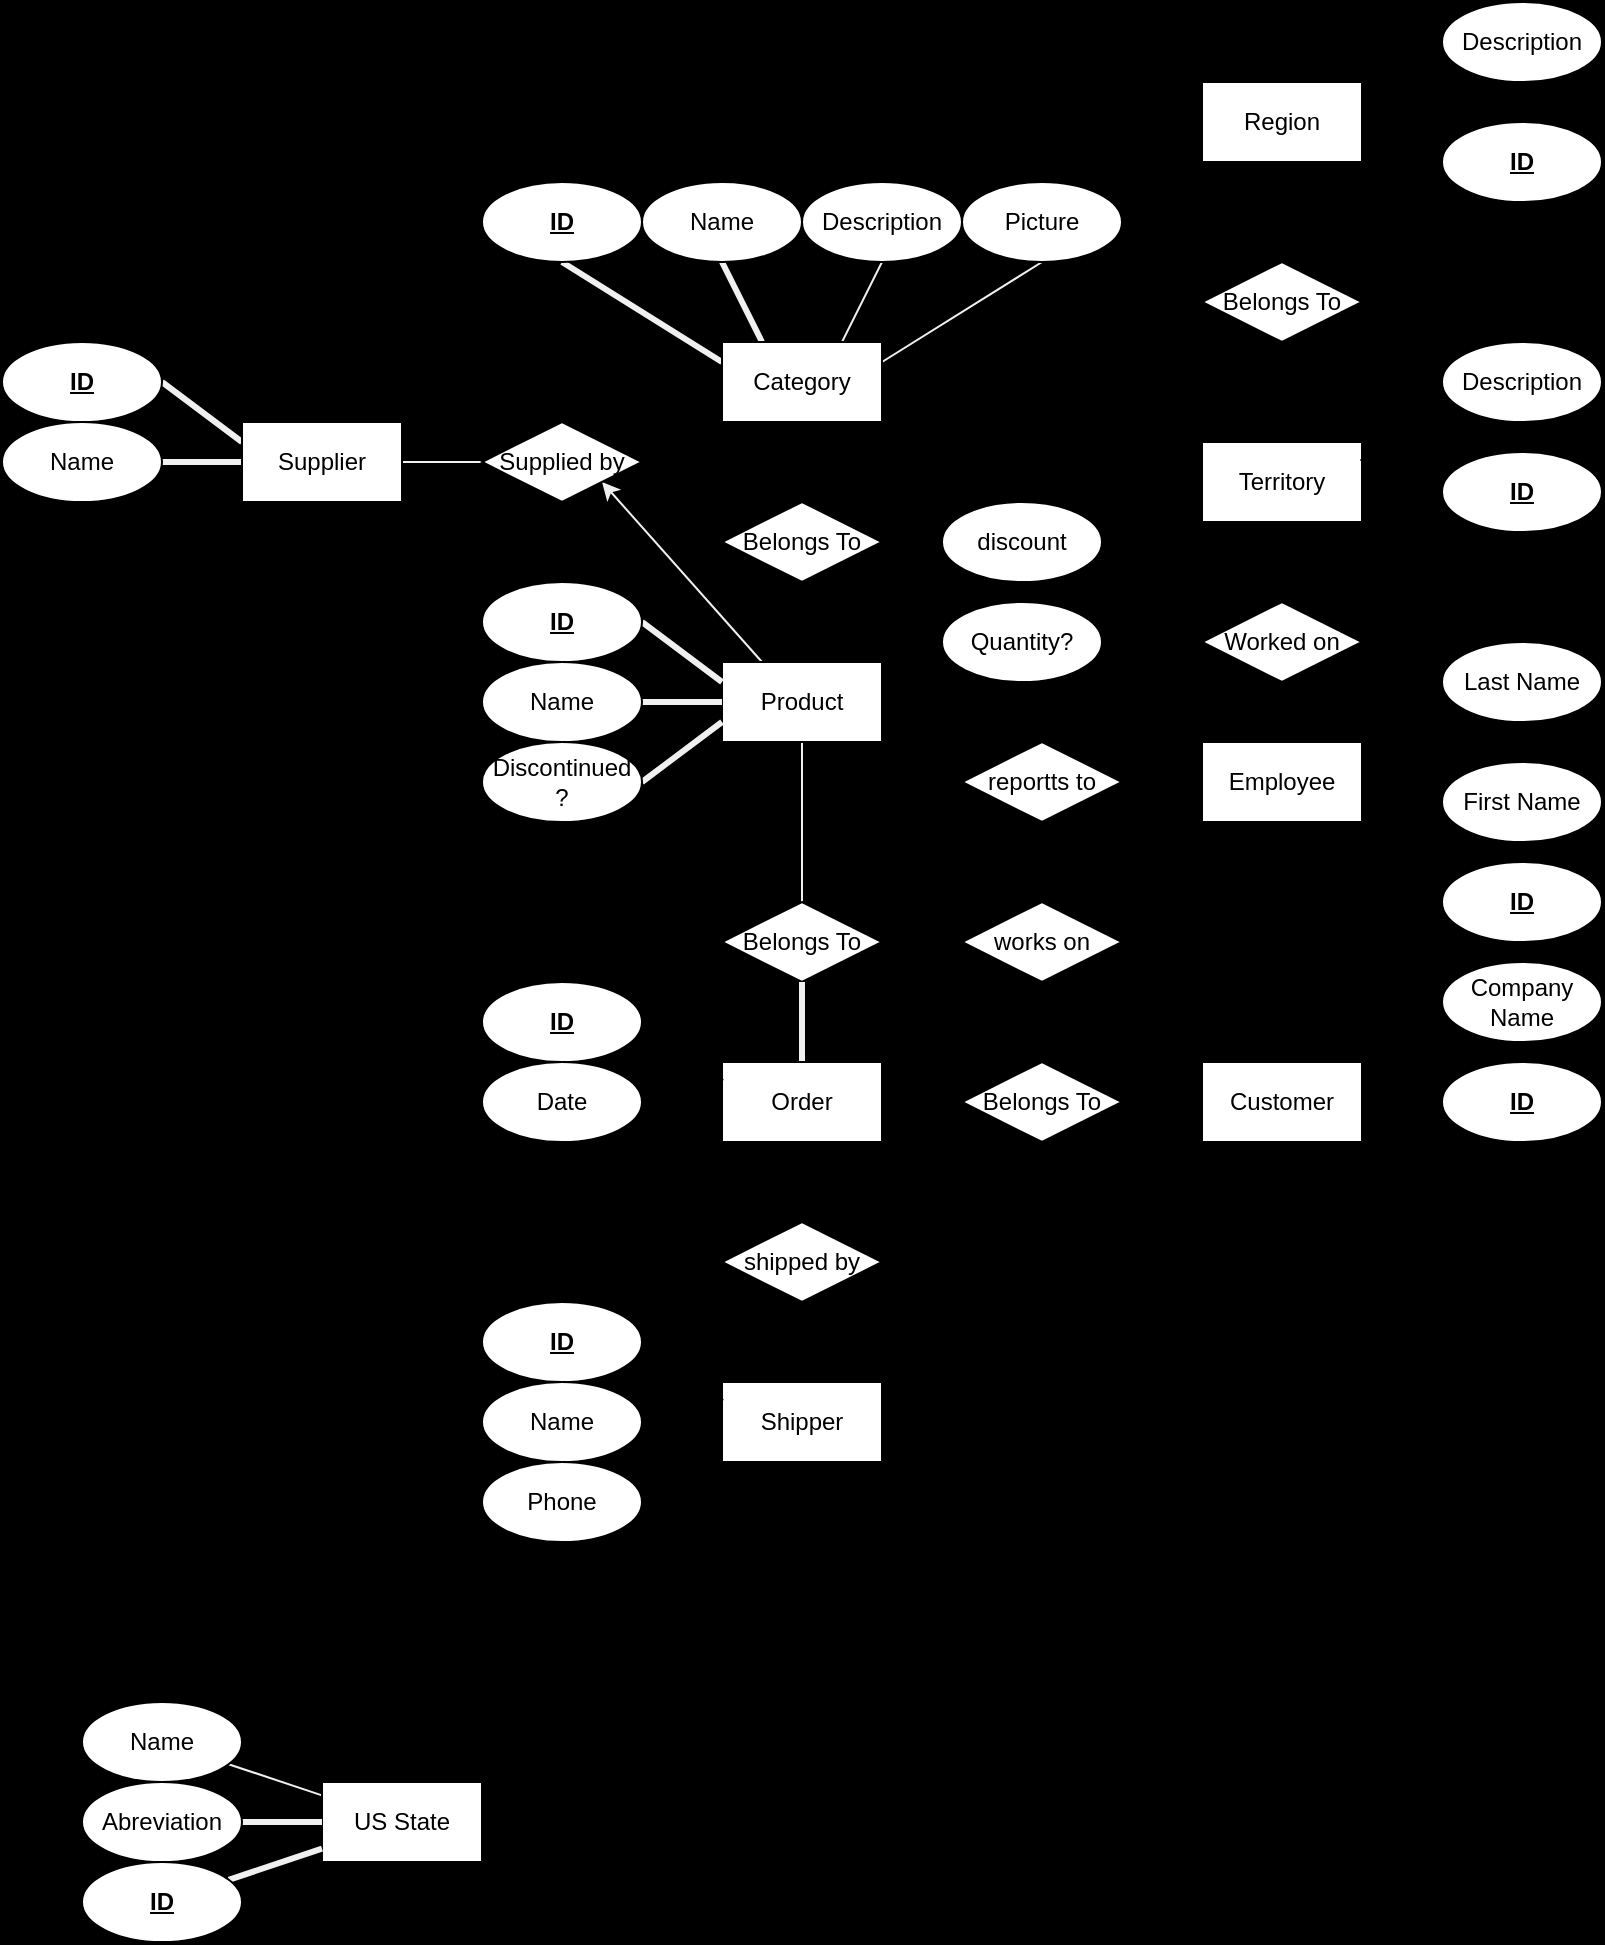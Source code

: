 <mxfile>
    <diagram id="SIc_my327JXkKtdNBkHx" name="Page-1">
        <mxGraphModel dx="1734" dy="1802" grid="1" gridSize="10" guides="1" tooltips="1" connect="1" arrows="1" fold="1" page="1" pageScale="1" pageWidth="850" pageHeight="1100" background="#000000" math="0" shadow="0">
            <root>
                <mxCell id="0"/>
                <mxCell id="1" parent="0"/>
                <mxCell id="139" style="edgeStyle=none;rounded=0;orthogonalLoop=1;jettySize=auto;html=1;exitX=0.25;exitY=0;exitDx=0;exitDy=0;entryX=1;entryY=1;entryDx=0;entryDy=0;startArrow=none;startFill=0;endArrow=classic;endFill=1;strokeColor=#f0f0f0;strokeWidth=1;" parent="1" source="72" target="136" edge="1">
                    <mxGeometry relative="1" as="geometry"/>
                </mxCell>
                <mxCell id="150" value="" style="edgeStyle=none;rounded=0;orthogonalLoop=1;jettySize=auto;html=1;startArrow=none;startFill=0;endArrow=none;endFill=0;strokeColor=#f0f0f0;strokeWidth=1;" parent="1" source="72" target="127" edge="1">
                    <mxGeometry relative="1" as="geometry"/>
                </mxCell>
                <mxCell id="72" value="Product" style="rounded=0;whiteSpace=wrap;html=1;" parent="1" vertex="1">
                    <mxGeometry x="-480" y="-760" width="80" height="40" as="geometry"/>
                </mxCell>
                <mxCell id="84" style="edgeStyle=none;rounded=0;orthogonalLoop=1;jettySize=auto;html=1;exitX=1;exitY=0.5;exitDx=0;exitDy=0;entryX=0;entryY=0.25;entryDx=0;entryDy=0;startArrow=none;startFill=0;endArrow=none;endFill=0;strokeColor=#f0f0f0;strokeWidth=3;" parent="1" source="79" target="72" edge="1">
                    <mxGeometry relative="1" as="geometry"/>
                </mxCell>
                <mxCell id="79" value="&lt;u&gt;&lt;b&gt;ID&lt;/b&gt;&lt;/u&gt;" style="ellipse;whiteSpace=wrap;html=1;" parent="1" vertex="1">
                    <mxGeometry x="-600" y="-800" width="80" height="40" as="geometry"/>
                </mxCell>
                <mxCell id="83" style="edgeStyle=none;rounded=0;orthogonalLoop=1;jettySize=auto;html=1;exitX=1;exitY=0.5;exitDx=0;exitDy=0;entryX=0;entryY=0.75;entryDx=0;entryDy=0;startArrow=none;startFill=0;endArrow=none;endFill=0;strokeColor=#f0f0f0;strokeWidth=3;" parent="1" source="80" target="72" edge="1">
                    <mxGeometry relative="1" as="geometry"/>
                </mxCell>
                <mxCell id="80" value="Discontinued&lt;br&gt;?" style="ellipse;whiteSpace=wrap;html=1;" parent="1" vertex="1">
                    <mxGeometry x="-600" y="-720" width="80" height="40" as="geometry"/>
                </mxCell>
                <mxCell id="82" style="edgeStyle=none;rounded=0;orthogonalLoop=1;jettySize=auto;html=1;exitX=1;exitY=0.5;exitDx=0;exitDy=0;entryX=0;entryY=0.5;entryDx=0;entryDy=0;startArrow=none;startFill=0;endArrow=none;endFill=0;strokeColor=#f0f0f0;strokeWidth=3;" parent="1" source="81" target="72" edge="1">
                    <mxGeometry relative="1" as="geometry"/>
                </mxCell>
                <mxCell id="81" value="Name" style="ellipse;whiteSpace=wrap;html=1;" parent="1" vertex="1">
                    <mxGeometry x="-600" y="-760" width="80" height="40" as="geometry"/>
                </mxCell>
                <mxCell id="115" value="" style="edgeStyle=orthogonalEdgeStyle;rounded=0;orthogonalLoop=1;jettySize=auto;html=1;endArrow=none;endFill=0;startArrow=classic;startFill=1;" parent="1" source="93" target="72" edge="1">
                    <mxGeometry relative="1" as="geometry"/>
                </mxCell>
                <mxCell id="116" value="" style="edgeStyle=orthogonalEdgeStyle;rounded=0;orthogonalLoop=1;jettySize=auto;html=1;endArrow=none;endFill=0;" parent="1" source="93" target="95" edge="1">
                    <mxGeometry relative="1" as="geometry"/>
                </mxCell>
                <mxCell id="93" value="Belongs To" style="rhombus;whiteSpace=wrap;html=1;" parent="1" vertex="1">
                    <mxGeometry x="-480" y="-840" width="80" height="40" as="geometry"/>
                </mxCell>
                <mxCell id="100" style="edgeStyle=none;rounded=0;orthogonalLoop=1;jettySize=auto;html=1;exitX=0.25;exitY=0;exitDx=0;exitDy=0;entryX=0.5;entryY=1;entryDx=0;entryDy=0;startArrow=none;startFill=0;endArrow=none;endFill=0;strokeColor=#f0f0f0;strokeWidth=3;" parent="1" source="95" target="98" edge="1">
                    <mxGeometry relative="1" as="geometry"/>
                </mxCell>
                <mxCell id="101" style="edgeStyle=none;rounded=0;orthogonalLoop=1;jettySize=auto;html=1;exitX=0.75;exitY=0;exitDx=0;exitDy=0;entryX=0.5;entryY=1;entryDx=0;entryDy=0;startArrow=none;startFill=0;endArrow=none;endFill=0;strokeColor=#f0f0f0;strokeWidth=1;" parent="1" source="95" target="97" edge="1">
                    <mxGeometry relative="1" as="geometry"/>
                </mxCell>
                <mxCell id="102" style="edgeStyle=none;rounded=0;orthogonalLoop=1;jettySize=auto;html=1;exitX=1;exitY=0.25;exitDx=0;exitDy=0;entryX=0.5;entryY=1;entryDx=0;entryDy=0;startArrow=none;startFill=0;endArrow=none;endFill=0;strokeColor=#f0f0f0;strokeWidth=1;" parent="1" source="95" target="99" edge="1">
                    <mxGeometry relative="1" as="geometry"/>
                </mxCell>
                <mxCell id="103" style="edgeStyle=none;rounded=0;orthogonalLoop=1;jettySize=auto;html=1;exitX=0;exitY=0.25;exitDx=0;exitDy=0;entryX=0.5;entryY=1;entryDx=0;entryDy=0;startArrow=none;startFill=0;endArrow=none;endFill=0;strokeColor=#f0f0f0;strokeWidth=3;" parent="1" source="95" target="96" edge="1">
                    <mxGeometry relative="1" as="geometry"/>
                </mxCell>
                <mxCell id="95" value="Category" style="rounded=0;whiteSpace=wrap;html=1;" parent="1" vertex="1">
                    <mxGeometry x="-480" y="-920" width="80" height="40" as="geometry"/>
                </mxCell>
                <mxCell id="96" value="&lt;u&gt;&lt;b&gt;ID&lt;/b&gt;&lt;/u&gt;" style="ellipse;whiteSpace=wrap;html=1;" parent="1" vertex="1">
                    <mxGeometry x="-600" y="-1000" width="80" height="40" as="geometry"/>
                </mxCell>
                <mxCell id="97" value="Description" style="ellipse;whiteSpace=wrap;html=1;" parent="1" vertex="1">
                    <mxGeometry x="-440" y="-1000" width="80" height="40" as="geometry"/>
                </mxCell>
                <mxCell id="98" value="Name" style="ellipse;whiteSpace=wrap;html=1;" parent="1" vertex="1">
                    <mxGeometry x="-520" y="-1000" width="80" height="40" as="geometry"/>
                </mxCell>
                <mxCell id="99" value="Picture" style="ellipse;whiteSpace=wrap;html=1;" parent="1" vertex="1">
                    <mxGeometry x="-360" y="-1000" width="80" height="40" as="geometry"/>
                </mxCell>
                <mxCell id="124" value="" style="edgeStyle=none;rounded=0;orthogonalLoop=1;jettySize=auto;html=1;strokeWidth=3;endArrow=none;endFill=0;entryX=0;entryY=0.5;entryDx=0;entryDy=0;exitX=1;exitY=0.25;exitDx=0;exitDy=0;" parent="1" source="117" target="119" edge="1">
                    <mxGeometry relative="1" as="geometry"/>
                </mxCell>
                <mxCell id="126" style="edgeStyle=none;rounded=0;orthogonalLoop=1;jettySize=auto;html=1;exitX=1;exitY=0.5;exitDx=0;exitDy=0;entryX=0;entryY=0.5;entryDx=0;entryDy=0;endArrow=none;endFill=0;strokeWidth=3;" parent="1" source="117" target="118" edge="1">
                    <mxGeometry relative="1" as="geometry"/>
                </mxCell>
                <mxCell id="117" value="Customer" style="rounded=0;whiteSpace=wrap;html=1;" parent="1" vertex="1">
                    <mxGeometry x="-240" y="-560" width="80" height="40" as="geometry"/>
                </mxCell>
                <mxCell id="118" value="&lt;u&gt;&lt;b&gt;ID&lt;/b&gt;&lt;/u&gt;" style="ellipse;whiteSpace=wrap;html=1;" parent="1" vertex="1">
                    <mxGeometry x="-120" y="-560" width="80" height="40" as="geometry"/>
                </mxCell>
                <mxCell id="119" value="Company Name" style="ellipse;whiteSpace=wrap;html=1;" parent="1" vertex="1">
                    <mxGeometry x="-120" y="-610" width="80" height="40" as="geometry"/>
                </mxCell>
                <mxCell id="127" value="Belongs To" style="rhombus;whiteSpace=wrap;html=1;" parent="1" vertex="1">
                    <mxGeometry x="-480" y="-640" width="80" height="40" as="geometry"/>
                </mxCell>
                <mxCell id="132" value="" style="edgeStyle=orthogonalEdgeStyle;rounded=0;orthogonalLoop=1;jettySize=auto;html=1;startArrow=none;startFill=0;endArrow=none;endFill=0;strokeColor=#f0f0f0;strokeWidth=3;" parent="1" source="128" target="131" edge="1">
                    <mxGeometry relative="1" as="geometry"/>
                </mxCell>
                <mxCell id="135" style="rounded=0;orthogonalLoop=1;jettySize=auto;html=1;exitX=0;exitY=0.25;exitDx=0;exitDy=0;entryX=1;entryY=0.5;entryDx=0;entryDy=0;startArrow=none;startFill=0;endArrow=none;endFill=0;strokeColor=#f0f0f0;strokeWidth=3;" parent="1" source="128" target="130" edge="1">
                    <mxGeometry relative="1" as="geometry"/>
                </mxCell>
                <mxCell id="138" value="" style="edgeStyle=none;rounded=0;orthogonalLoop=1;jettySize=auto;html=1;startArrow=none;startFill=0;endArrow=none;endFill=0;strokeColor=#f0f0f0;strokeWidth=1;" parent="1" source="128" target="136" edge="1">
                    <mxGeometry relative="1" as="geometry"/>
                </mxCell>
                <mxCell id="128" value="Supplier" style="rounded=0;whiteSpace=wrap;html=1;" parent="1" vertex="1">
                    <mxGeometry x="-720" y="-880" width="80" height="40" as="geometry"/>
                </mxCell>
                <mxCell id="130" value="&lt;u&gt;&lt;b&gt;ID&lt;/b&gt;&lt;/u&gt;" style="ellipse;whiteSpace=wrap;html=1;" parent="1" vertex="1">
                    <mxGeometry x="-840" y="-920" width="80" height="40" as="geometry"/>
                </mxCell>
                <mxCell id="131" value="Name" style="ellipse;whiteSpace=wrap;html=1;" parent="1" vertex="1">
                    <mxGeometry x="-840" y="-880" width="80" height="40" as="geometry"/>
                </mxCell>
                <mxCell id="136" value="Supplied by" style="rhombus;whiteSpace=wrap;html=1;" parent="1" vertex="1">
                    <mxGeometry x="-600" y="-880" width="80" height="40" as="geometry"/>
                </mxCell>
                <mxCell id="151" value="" style="edgeStyle=none;rounded=0;orthogonalLoop=1;jettySize=auto;html=1;startArrow=none;startFill=0;endArrow=none;endFill=0;strokeColor=#f0f0f0;strokeWidth=3;" parent="1" source="140" target="127" edge="1">
                    <mxGeometry relative="1" as="geometry"/>
                </mxCell>
                <mxCell id="152" value="" style="edgeStyle=orthogonalEdgeStyle;rounded=0;orthogonalLoop=1;jettySize=auto;html=1;strokeWidth=1;" edge="1" parent="1" source="140" target="141">
                    <mxGeometry relative="1" as="geometry"/>
                </mxCell>
                <mxCell id="159" value="" style="edgeStyle=orthogonalEdgeStyle;rounded=0;orthogonalLoop=1;jettySize=auto;html=1;endArrow=classic;endFill=1;strokeWidth=1;" edge="1" parent="1" source="140" target="158">
                    <mxGeometry relative="1" as="geometry"/>
                </mxCell>
                <mxCell id="140" value="Order" style="rounded=0;whiteSpace=wrap;html=1;" parent="1" vertex="1">
                    <mxGeometry x="-480" y="-560" width="80" height="40" as="geometry"/>
                </mxCell>
                <mxCell id="153" value="" style="edgeStyle=orthogonalEdgeStyle;rounded=0;orthogonalLoop=1;jettySize=auto;html=1;strokeWidth=1;endArrow=none;endFill=0;" edge="1" parent="1" source="141" target="117">
                    <mxGeometry relative="1" as="geometry"/>
                </mxCell>
                <mxCell id="141" value="Belongs To" style="rhombus;whiteSpace=wrap;html=1;" parent="1" vertex="1">
                    <mxGeometry x="-360" y="-560" width="80" height="40" as="geometry"/>
                </mxCell>
                <mxCell id="146" value="" style="edgeStyle=none;rounded=0;orthogonalLoop=1;jettySize=auto;html=1;startArrow=none;startFill=0;endArrow=none;endFill=0;strokeColor=#f0f0f0;strokeWidth=1;" parent="1" source="142" target="145" edge="1">
                    <mxGeometry relative="1" as="geometry"/>
                </mxCell>
                <mxCell id="142" value="US State" style="rounded=0;whiteSpace=wrap;html=1;" parent="1" vertex="1">
                    <mxGeometry x="-680" y="-200" width="80" height="40" as="geometry"/>
                </mxCell>
                <mxCell id="148" value="" style="edgeStyle=none;rounded=0;orthogonalLoop=1;jettySize=auto;html=1;startArrow=none;startFill=0;endArrow=none;endFill=0;strokeColor=#f0f0f0;strokeWidth=3;" parent="1" source="143" target="142" edge="1">
                    <mxGeometry relative="1" as="geometry"/>
                </mxCell>
                <mxCell id="143" value="Abreviation" style="ellipse;whiteSpace=wrap;html=1;" parent="1" vertex="1">
                    <mxGeometry x="-800" y="-200" width="80" height="40" as="geometry"/>
                </mxCell>
                <mxCell id="149" value="" style="edgeStyle=none;rounded=0;orthogonalLoop=1;jettySize=auto;html=1;startArrow=none;startFill=0;endArrow=none;endFill=0;strokeColor=#f0f0f0;strokeWidth=3;" parent="1" source="144" target="142" edge="1">
                    <mxGeometry relative="1" as="geometry"/>
                </mxCell>
                <mxCell id="144" value="&lt;u&gt;&lt;b&gt;ID&lt;/b&gt;&lt;/u&gt;" style="ellipse;whiteSpace=wrap;html=1;" parent="1" vertex="1">
                    <mxGeometry x="-800" y="-160" width="80" height="40" as="geometry"/>
                </mxCell>
                <mxCell id="145" value="Name" style="ellipse;whiteSpace=wrap;html=1;" parent="1" vertex="1">
                    <mxGeometry x="-800" y="-240" width="80" height="40" as="geometry"/>
                </mxCell>
                <mxCell id="160" value="" style="edgeStyle=orthogonalEdgeStyle;rounded=0;orthogonalLoop=1;jettySize=auto;html=1;endArrow=none;endFill=0;strokeWidth=1;" edge="1" parent="1" source="154" target="158">
                    <mxGeometry relative="1" as="geometry"/>
                </mxCell>
                <mxCell id="154" value="Shipper" style="rounded=0;whiteSpace=wrap;html=1;" vertex="1" parent="1">
                    <mxGeometry x="-480" y="-400" width="80" height="40" as="geometry"/>
                </mxCell>
                <mxCell id="171" style="edgeStyle=none;rounded=0;orthogonalLoop=1;jettySize=auto;html=1;exitX=1;exitY=0.5;exitDx=0;exitDy=0;entryX=0;entryY=0.25;entryDx=0;entryDy=0;endArrow=none;endFill=0;strokeWidth=3;" edge="1" parent="1" source="155" target="140">
                    <mxGeometry relative="1" as="geometry"/>
                </mxCell>
                <mxCell id="155" value="&lt;u&gt;&lt;b&gt;ID&lt;/b&gt;&lt;/u&gt;" style="ellipse;whiteSpace=wrap;html=1;" vertex="1" parent="1">
                    <mxGeometry x="-600" y="-600" width="80" height="40" as="geometry"/>
                </mxCell>
                <mxCell id="157" value="" style="edgeStyle=orthogonalEdgeStyle;rounded=0;orthogonalLoop=1;jettySize=auto;html=1;endArrow=none;endFill=0;strokeWidth=1;" edge="1" parent="1" source="156" target="140">
                    <mxGeometry relative="1" as="geometry"/>
                </mxCell>
                <mxCell id="156" value="Date" style="ellipse;whiteSpace=wrap;html=1;" vertex="1" parent="1">
                    <mxGeometry x="-600" y="-560" width="80" height="40" as="geometry"/>
                </mxCell>
                <mxCell id="158" value="shipped by" style="rhombus;whiteSpace=wrap;html=1;" vertex="1" parent="1">
                    <mxGeometry x="-480" y="-480" width="80" height="40" as="geometry"/>
                </mxCell>
                <mxCell id="170" style="edgeStyle=none;rounded=0;orthogonalLoop=1;jettySize=auto;html=1;exitX=1;exitY=0.5;exitDx=0;exitDy=0;entryX=0;entryY=0.25;entryDx=0;entryDy=0;endArrow=none;endFill=0;strokeWidth=3;" edge="1" parent="1" source="163" target="154">
                    <mxGeometry relative="1" as="geometry"/>
                </mxCell>
                <mxCell id="163" value="&lt;u&gt;&lt;b&gt;ID&lt;/b&gt;&lt;/u&gt;" style="ellipse;whiteSpace=wrap;html=1;" vertex="1" parent="1">
                    <mxGeometry x="-600" y="-440" width="80" height="40" as="geometry"/>
                </mxCell>
                <mxCell id="165" value="" style="edgeStyle=none;rounded=0;orthogonalLoop=1;jettySize=auto;html=1;endArrow=none;endFill=0;strokeWidth=3;" edge="1" parent="1" source="164" target="154">
                    <mxGeometry relative="1" as="geometry"/>
                </mxCell>
                <mxCell id="164" value="Name" style="ellipse;whiteSpace=wrap;html=1;" vertex="1" parent="1">
                    <mxGeometry x="-600" y="-400" width="80" height="40" as="geometry"/>
                </mxCell>
                <mxCell id="169" style="edgeStyle=none;rounded=0;orthogonalLoop=1;jettySize=auto;html=1;exitX=1;exitY=0.5;exitDx=0;exitDy=0;entryX=0;entryY=0.75;entryDx=0;entryDy=0;endArrow=none;endFill=0;strokeWidth=1;" edge="1" parent="1" source="167" target="154">
                    <mxGeometry relative="1" as="geometry"/>
                </mxCell>
                <mxCell id="167" value="Phone" style="ellipse;whiteSpace=wrap;html=1;" vertex="1" parent="1">
                    <mxGeometry x="-600" y="-360" width="80" height="40" as="geometry"/>
                </mxCell>
                <mxCell id="174" value="" style="edgeStyle=none;rounded=0;orthogonalLoop=1;jettySize=auto;html=1;endArrow=none;endFill=0;strokeWidth=1;" edge="1" parent="1" source="172" target="173">
                    <mxGeometry relative="1" as="geometry"/>
                </mxCell>
                <mxCell id="221" value="" style="edgeStyle=none;rounded=0;orthogonalLoop=1;jettySize=auto;html=1;startArrow=none;startFill=0;endArrow=none;endFill=0;strokeWidth=1;" edge="1" parent="1" source="172" target="211">
                    <mxGeometry relative="1" as="geometry"/>
                </mxCell>
                <mxCell id="223" value="" style="edgeStyle=none;rounded=0;orthogonalLoop=1;jettySize=auto;html=1;startArrow=classic;startFill=1;endArrow=classic;endFill=1;strokeWidth=1;" edge="1" parent="1" source="172" target="222">
                    <mxGeometry relative="1" as="geometry"/>
                </mxCell>
                <mxCell id="172" value="Employee" style="rounded=0;whiteSpace=wrap;html=1;" vertex="1" parent="1">
                    <mxGeometry x="-240" y="-720" width="80" height="40" as="geometry"/>
                </mxCell>
                <mxCell id="179" style="edgeStyle=none;rounded=0;orthogonalLoop=1;jettySize=auto;html=1;exitX=0;exitY=1;exitDx=0;exitDy=0;entryX=0.75;entryY=0;entryDx=0;entryDy=0;endArrow=none;endFill=0;strokeWidth=1;startArrow=classic;startFill=1;" edge="1" parent="1" source="173" target="140">
                    <mxGeometry relative="1" as="geometry"/>
                </mxCell>
                <mxCell id="173" value="works on" style="rhombus;whiteSpace=wrap;html=1;" vertex="1" parent="1">
                    <mxGeometry x="-360" y="-640" width="80" height="40" as="geometry"/>
                </mxCell>
                <mxCell id="180" style="edgeStyle=none;rounded=0;orthogonalLoop=1;jettySize=auto;html=1;exitX=0.5;exitY=1;exitDx=0;exitDy=0;entryX=0.75;entryY=1;entryDx=0;entryDy=0;endArrow=none;endFill=0;strokeWidth=1;" edge="1" parent="1" source="175" target="172">
                    <mxGeometry relative="1" as="geometry"/>
                </mxCell>
                <mxCell id="175" value="&lt;u&gt;&lt;b&gt;ID&lt;/b&gt;&lt;/u&gt;" style="ellipse;whiteSpace=wrap;html=1;" vertex="1" parent="1">
                    <mxGeometry x="-120" y="-660" width="80" height="40" as="geometry"/>
                </mxCell>
                <mxCell id="206" style="edgeStyle=none;rounded=0;orthogonalLoop=1;jettySize=auto;html=1;exitX=0;exitY=0.5;exitDx=0;exitDy=0;entryX=1;entryY=0.75;entryDx=0;entryDy=0;startArrow=none;startFill=0;endArrow=none;endFill=0;strokeWidth=3;" edge="1" parent="1" source="176" target="172">
                    <mxGeometry relative="1" as="geometry"/>
                </mxCell>
                <mxCell id="176" value="First Name" style="ellipse;whiteSpace=wrap;html=1;" vertex="1" parent="1">
                    <mxGeometry x="-120" y="-710" width="80" height="40" as="geometry"/>
                </mxCell>
                <mxCell id="183" style="edgeStyle=none;rounded=0;orthogonalLoop=1;jettySize=auto;html=1;exitX=0.5;exitY=1;exitDx=0;exitDy=0;endArrow=none;endFill=0;strokeWidth=3;" edge="1" parent="1" source="177" target="172">
                    <mxGeometry relative="1" as="geometry"/>
                </mxCell>
                <mxCell id="177" value="Last Name" style="ellipse;whiteSpace=wrap;html=1;" vertex="1" parent="1">
                    <mxGeometry x="-120" y="-770" width="80" height="40" as="geometry"/>
                </mxCell>
                <mxCell id="209" style="edgeStyle=none;rounded=0;orthogonalLoop=1;jettySize=auto;html=1;exitX=0;exitY=0.5;exitDx=0;exitDy=0;entryX=1;entryY=0.25;entryDx=0;entryDy=0;startArrow=none;startFill=0;endArrow=none;endFill=0;strokeWidth=3;" edge="1" parent="1" source="197" target="200">
                    <mxGeometry relative="1" as="geometry"/>
                </mxCell>
                <mxCell id="197" value="Description" style="ellipse;whiteSpace=wrap;html=1;" vertex="1" parent="1">
                    <mxGeometry x="-120" y="-1090" width="80" height="40" as="geometry"/>
                </mxCell>
                <mxCell id="198" style="edgeStyle=none;rounded=0;orthogonalLoop=1;jettySize=auto;html=1;exitX=0.5;exitY=1;exitDx=0;exitDy=0;entryX=0.367;entryY=0.011;entryDx=0;entryDy=0;entryPerimeter=0;startArrow=none;startFill=0;endArrow=none;endFill=0;strokeWidth=3;" edge="1" source="199" target="200" parent="1">
                    <mxGeometry relative="1" as="geometry"/>
                </mxCell>
                <mxCell id="199" value="&lt;u&gt;&lt;b&gt;ID&lt;/b&gt;&lt;/u&gt;" style="ellipse;whiteSpace=wrap;html=1;" vertex="1" parent="1">
                    <mxGeometry x="-120" y="-1030" width="80" height="40" as="geometry"/>
                </mxCell>
                <mxCell id="210" value="" style="edgeStyle=none;rounded=0;orthogonalLoop=1;jettySize=auto;html=1;startArrow=none;startFill=0;endArrow=none;endFill=0;strokeWidth=1;" edge="1" parent="1" source="200" target="190">
                    <mxGeometry relative="1" as="geometry"/>
                </mxCell>
                <mxCell id="200" value="Region" style="rounded=0;whiteSpace=wrap;html=1;" vertex="1" parent="1">
                    <mxGeometry x="-240" y="-1050" width="80" height="40" as="geometry"/>
                </mxCell>
                <mxCell id="208" value="" style="group" vertex="1" connectable="0" parent="1">
                    <mxGeometry x="-290" y="-930" width="180" height="170" as="geometry"/>
                </mxCell>
                <mxCell id="220" value="" style="edgeStyle=none;rounded=0;orthogonalLoop=1;jettySize=auto;html=1;startArrow=none;startFill=0;endArrow=none;endFill=0;strokeWidth=1;" edge="1" parent="208" source="186" target="211">
                    <mxGeometry relative="1" as="geometry"/>
                </mxCell>
                <mxCell id="186" value="Territory" style="rounded=0;whiteSpace=wrap;html=1;" vertex="1" parent="208">
                    <mxGeometry x="50" y="60" width="80" height="40" as="geometry"/>
                </mxCell>
                <mxCell id="211" value="Worked on" style="rhombus;whiteSpace=wrap;html=1;" vertex="1" parent="208">
                    <mxGeometry x="50" y="140" width="80" height="40" as="geometry"/>
                </mxCell>
                <mxCell id="190" value="Belongs To" style="rhombus;whiteSpace=wrap;html=1;" vertex="1" parent="1">
                    <mxGeometry x="-240" y="-960" width="80" height="40" as="geometry"/>
                </mxCell>
                <mxCell id="192" value="" style="edgeStyle=none;rounded=0;orthogonalLoop=1;jettySize=auto;html=1;startArrow=none;startFill=0;endArrow=classic;endFill=1;strokeWidth=3;" edge="1" parent="1" source="186" target="190">
                    <mxGeometry relative="1" as="geometry"/>
                </mxCell>
                <mxCell id="219" style="edgeStyle=none;rounded=0;orthogonalLoop=1;jettySize=auto;html=1;exitX=0;exitY=0.5;exitDx=0;exitDy=0;entryX=1;entryY=0.25;entryDx=0;entryDy=0;startArrow=none;startFill=0;endArrow=none;endFill=0;strokeWidth=3;" edge="1" parent="1" source="188" target="186">
                    <mxGeometry relative="1" as="geometry"/>
                </mxCell>
                <mxCell id="188" value="Description" style="ellipse;whiteSpace=wrap;html=1;" vertex="1" parent="1">
                    <mxGeometry x="-120" y="-920" width="80" height="40" as="geometry"/>
                </mxCell>
                <mxCell id="189" value="&lt;u&gt;&lt;b&gt;ID&lt;/b&gt;&lt;/u&gt;" style="ellipse;whiteSpace=wrap;html=1;" vertex="1" parent="1">
                    <mxGeometry x="-120" y="-865" width="80" height="40" as="geometry"/>
                </mxCell>
                <mxCell id="214" value="" style="edgeStyle=none;rounded=0;orthogonalLoop=1;jettySize=auto;html=1;startArrow=none;startFill=0;endArrow=none;endFill=0;strokeWidth=3;" edge="1" parent="1" source="186" target="189">
                    <mxGeometry relative="1" as="geometry"/>
                </mxCell>
                <mxCell id="222" value="reportts to" style="rhombus;whiteSpace=wrap;html=1;" vertex="1" parent="1">
                    <mxGeometry x="-360" y="-720" width="80" height="40" as="geometry"/>
                </mxCell>
                <mxCell id="226" style="edgeStyle=none;rounded=0;orthogonalLoop=1;jettySize=auto;html=1;exitX=0;exitY=1;exitDx=0;exitDy=0;entryX=1;entryY=0.75;entryDx=0;entryDy=0;startArrow=none;startFill=0;endArrow=none;endFill=0;strokeWidth=1;" edge="1" parent="1" source="224" target="72">
                    <mxGeometry relative="1" as="geometry"/>
                </mxCell>
                <mxCell id="224" value="Quantity?" style="ellipse;whiteSpace=wrap;html=1;" vertex="1" parent="1">
                    <mxGeometry x="-370" y="-790" width="80" height="40" as="geometry"/>
                </mxCell>
                <mxCell id="227" style="edgeStyle=none;rounded=0;orthogonalLoop=1;jettySize=auto;html=1;exitX=0;exitY=1;exitDx=0;exitDy=0;startArrow=none;startFill=0;endArrow=none;endFill=0;strokeWidth=1;" edge="1" parent="1" source="225">
                    <mxGeometry relative="1" as="geometry">
                        <mxPoint x="-400" y="-740" as="targetPoint"/>
                    </mxGeometry>
                </mxCell>
                <mxCell id="225" value="discount" style="ellipse;whiteSpace=wrap;html=1;" vertex="1" parent="1">
                    <mxGeometry x="-370" y="-840" width="80" height="40" as="geometry"/>
                </mxCell>
            </root>
        </mxGraphModel>
    </diagram>
</mxfile>